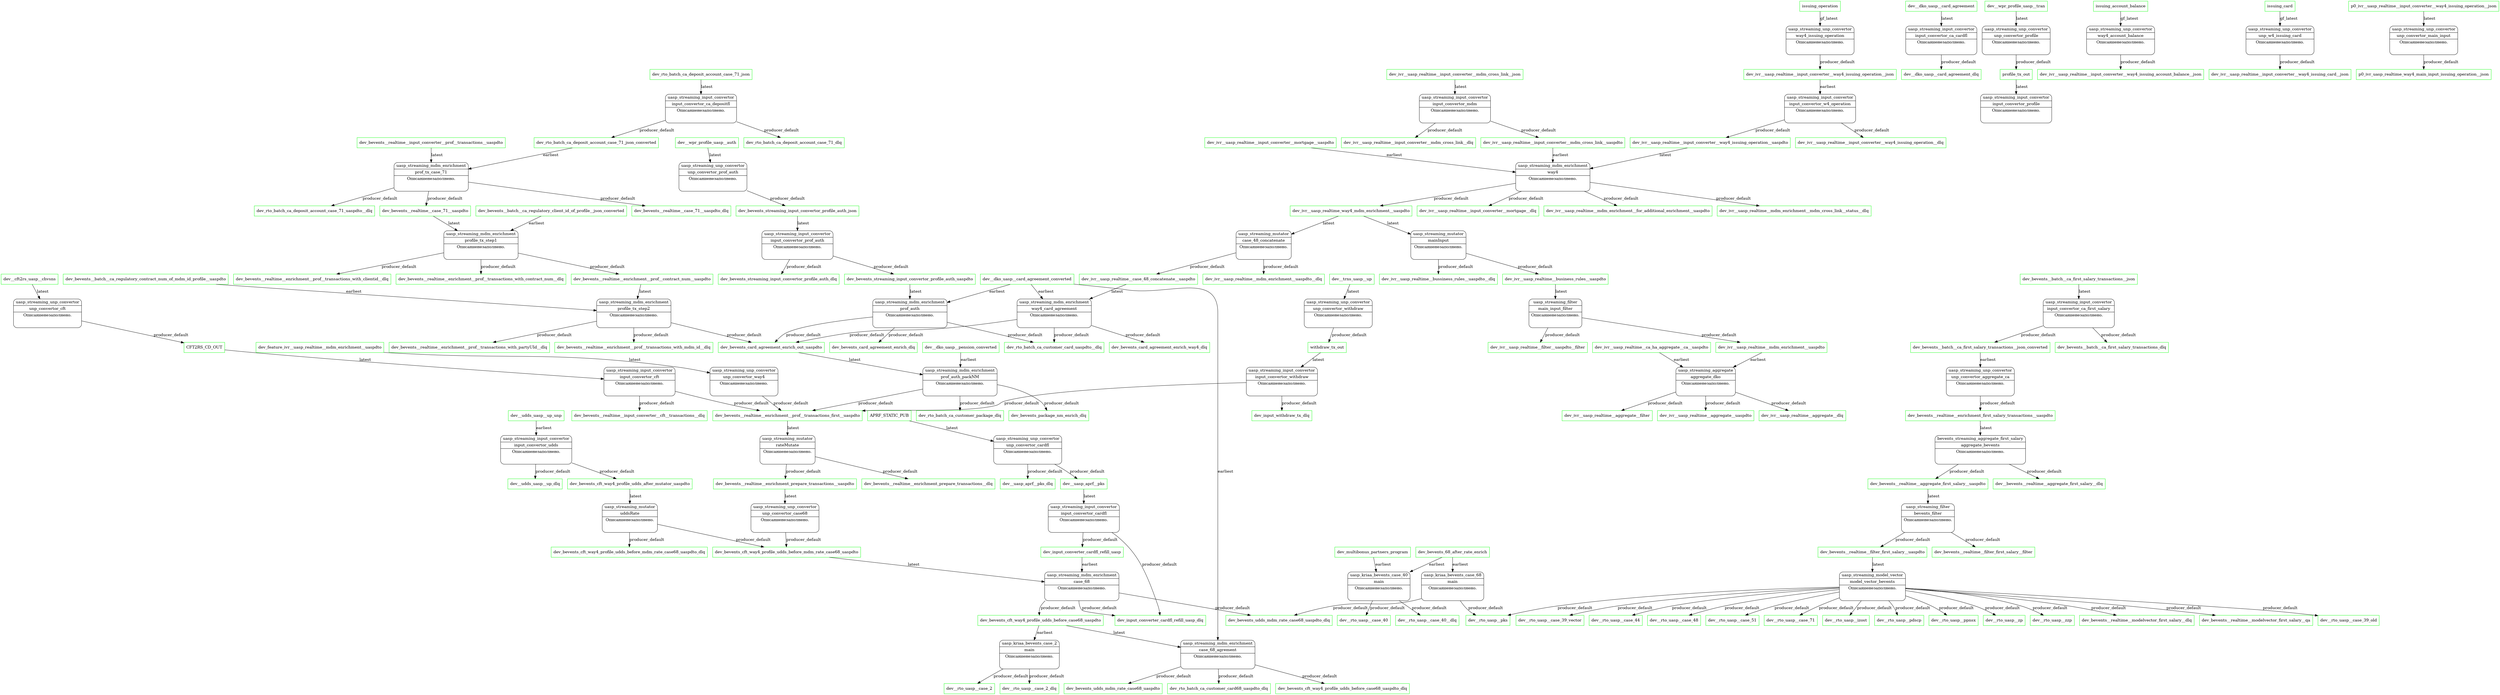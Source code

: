 @startuml
digraph dfd{
	node[shape=record]

APRF_STATIC_PUB [label="APRF_STATIC_PUB" shape=box color=Green];
uasp_streaming_unp_convertor_unp_convertor_cardfl [label="{<f0> uasp_streaming_unp_convertor |<f1> unp_convertor_cardfl|<f2> Описание не заполнено.\n\n\n}" shape=Mrecord];
bevents_streaming_aggregate_first_salary_aggregate_bevents [label="{<f0> bevents_streaming_aggregate_first_salary |<f1> aggregate_bevents|<f2> Описание не заполнено.\n\n\n}" shape=Mrecord];
dev__bevents__realtime__aggregate_first_salary__dlq [label="dev__bevents__realtime__aggregate_first_salary__dlq" shape=box color=Green];
dev_bevents__realtime__aggregate_first_salary__uaspdto [label="dev_bevents__realtime__aggregate_first_salary__uaspdto" shape=box color=Green];
CFT2RS_CD_OUT [label="CFT2RS_CD_OUT" shape=box color=Green];
uasp_streaming_input_convertor_input_convertor_cft [label="{<f0> uasp_streaming_input_convertor |<f1> input_convertor_cft|<f2> Описание не заполнено.\n\n\n}" shape=Mrecord];
dev_bevents_68_after_rate_enrich [label="dev_bevents_68_after_rate_enrich" shape=box color=Green];
uasp_kriaa_bevents_case_40_main [label="{<f0> uasp_kriaa_bevents_case_40 |<f1> main|<f2> Описание не заполнено.\n\n\n}" shape=Mrecord];
uasp_kriaa_bevents_case_68_main [label="{<f0> uasp_kriaa_bevents_case_68 |<f1> main|<f2> Описание не заполнено.\n\n\n}" shape=Mrecord];
dev_bevents__batch__ca_first_salary_transactions__json [label="dev_bevents__batch__ca_first_salary_transactions__json" shape=box color=Green];
uasp_streaming_input_convertor_input_convertor_ca_first_salary [label="{<f0> uasp_streaming_input_convertor |<f1> input_convertor_ca_first_salary|<f2> Описание не заполнено.\n\n\n}" shape=Mrecord];
dev_bevents__batch__ca_first_salary_transactions__json_converted [label="dev_bevents__batch__ca_first_salary_transactions__json_converted" shape=box color=Green];
uasp_streaming_unp_convertor_unp_convertor_aggregate_ca [label="{<f0> uasp_streaming_unp_convertor |<f1> unp_convertor_aggregate_ca|<f2> Описание не заполнено.\n\n\n}" shape=Mrecord];
dev_bevents__batch__ca_regulatory_client_id_of_profile__json_converted [label="dev_bevents__batch__ca_regulatory_client_id_of_profile__json_converted" shape=box color=Green];
uasp_streaming_mdm_enrichment_profile_tx_step1 [label="{<f0> uasp_streaming_mdm_enrichment |<f1> profile_tx_step1|<f2> Описание не заполнено.\n\n\n}" shape=Mrecord];
dev_bevents__batch__ca_regulatory_contract_num_of_mdm_id_profile__uaspdto [label="dev_bevents__batch__ca_regulatory_contract_num_of_mdm_id_profile__uaspdto" shape=box color=Green];
uasp_streaming_mdm_enrichment_profile_tx_step2 [label="{<f0> uasp_streaming_mdm_enrichment |<f1> profile_tx_step2|<f2> Описание не заполнено.\n\n\n}" shape=Mrecord];
dev_bevents_card_agreement_enrich_out_uaspdto [label="dev_bevents_card_agreement_enrich_out_uaspdto" shape=box color=Green];
uasp_streaming_mdm_enrichment_prof_auth_packNM [label="{<f0> uasp_streaming_mdm_enrichment |<f1> prof_auth_packNM|<f2> Описание не заполнено.\n\n\n}" shape=Mrecord];
dev_bevents_cft_way4_profile_udds_after_mutator_uaspdto [label="dev_bevents_cft_way4_profile_udds_after_mutator_uaspdto" shape=box color=Green];
uasp_streaming_mutator_uddsRate [label="{<f0> uasp_streaming_mutator |<f1> uddsRate|<f2> Описание не заполнено.\n\n\n}" shape=Mrecord];
dev_bevents_cft_way4_profile_udds_before_case68_uaspdto [label="dev_bevents_cft_way4_profile_udds_before_case68_uaspdto" shape=box color=Green];
uasp_kriaa_bevents_case_2_main [label="{<f0> uasp_kriaa_bevents_case_2 |<f1> main|<f2> Описание не заполнено.\n\n\n}" shape=Mrecord];
dev_bevents_cft_way4_profile_udds_before_case68_uaspdto [label="dev_bevents_cft_way4_profile_udds_before_case68_uaspdto" shape=box color=Green];
uasp_streaming_mdm_enrichment_case_68_agrement [label="{<f0> uasp_streaming_mdm_enrichment |<f1> case_68_agrement|<f2> Описание не заполнено.\n\n\n}" shape=Mrecord];
dev_bevents_cft_way4_profile_udds_before_mdm_rate_case68_uaspdto [label="dev_bevents_cft_way4_profile_udds_before_mdm_rate_case68_uaspdto" shape=box color=Green];
uasp_streaming_mdm_enrichment_case_68 [label="{<f0> uasp_streaming_mdm_enrichment |<f1> case_68|<f2> Описание не заполнено.\n\n\n}" shape=Mrecord];
dev_bevents__realtime__aggregate_first_salary__uaspdto [label="dev_bevents__realtime__aggregate_first_salary__uaspdto" shape=box color=Green];
uasp_streaming_filter_bevents_filter [label="{<f0> uasp_streaming_filter |<f1> bevents_filter|<f2> Описание не заполнено.\n\n\n}" shape=Mrecord];
dev_bevents__realtime__case_71__uaspdto [label="dev_bevents__realtime__case_71__uaspdto" shape=box color=Green];
dev_bevents__realtime__enrichment_first_salary_transactions__uaspdto [label="dev_bevents__realtime__enrichment_first_salary_transactions__uaspdto" shape=box color=Green];
dev_bevents__realtime__enrichment_prepare_transactions__uaspdto [label="dev_bevents__realtime__enrichment_prepare_transactions__uaspdto" shape=box color=Green];
uasp_streaming_unp_convertor_unp_convertor_case68 [label="{<f0> uasp_streaming_unp_convertor |<f1> unp_convertor_case68|<f2> Описание не заполнено.\n\n\n}" shape=Mrecord];
dev_bevents__realtime__enrichment__prof__contract_num__uaspdto [label="dev_bevents__realtime__enrichment__prof__contract_num__uaspdto" shape=box color=Green];
dev_bevents__realtime__enrichment__prof__transactions_first__uaspdto [label="dev_bevents__realtime__enrichment__prof__transactions_first__uaspdto" shape=box color=Green];
uasp_streaming_mutator_rateMutate [label="{<f0> uasp_streaming_mutator |<f1> rateMutate|<f2> Описание не заполнено.\n\n\n}" shape=Mrecord];
dev_bevents__realtime__filter_first_salary__uaspdto [label="dev_bevents__realtime__filter_first_salary__uaspdto" shape=box color=Green];
uasp_streaming_model_vector_model_vector_bevents [label="{<f0> uasp_streaming_model_vector |<f1> model_vector_bevents|<f2> Описание не заполнено.\n\n\n}" shape=Mrecord];
dev_bevents__realtime__input_converter__prof__transactions__uaspdto [label="dev_bevents__realtime__input_converter__prof__transactions__uaspdto" shape=box color=Green];
uasp_streaming_mdm_enrichment_prof_tx_case_71 [label="{<f0> uasp_streaming_mdm_enrichment |<f1> prof_tx_case_71|<f2> Описание не заполнено.\n\n\n}" shape=Mrecord];
dev_bevents_streaming_input_convertor_profile_auth_json [label="dev_bevents_streaming_input_convertor_profile_auth_json" shape=box color=Green];
uasp_streaming_input_convertor_input_convertor_prof_auth [label="{<f0> uasp_streaming_input_convertor |<f1> input_convertor_prof_auth|<f2> Описание не заполнено.\n\n\n}" shape=Mrecord];
dev_bevents_streaming_input_convertor_profile_auth_uaspdto [label="dev_bevents_streaming_input_convertor_profile_auth_uaspdto" shape=box color=Green];
uasp_streaming_mdm_enrichment_prof_auth [label="{<f0> uasp_streaming_mdm_enrichment |<f1> prof_auth|<f2> Описание не заполнено.\n\n\n}" shape=Mrecord];
dev__cft2rs_uasp__chvsns [label="dev__cft2rs_uasp__chvsns" shape=box color=Green];
uasp_streaming_unp_convertor_unp_convertor_cft [label="{<f0> uasp_streaming_unp_convertor |<f1> unp_convertor_cft|<f2> Описание не заполнено.\n\n\n}" shape=Mrecord];
dev__dko_uasp__card_agreement [label="dev__dko_uasp__card_agreement" shape=box color=Green];
uasp_streaming_input_convertor_input_convertor_ca_cardfl [label="{<f0> uasp_streaming_input_convertor |<f1> input_convertor_ca_cardfl|<f2> Описание не заполнено.\n\n\n}" shape=Mrecord];
dev__dko_uasp__card_agreement_converted [label="dev__dko_uasp__card_agreement_converted" shape=box color=Green];
uasp_streaming_mdm_enrichment_way4_card_agreement [label="{<f0> uasp_streaming_mdm_enrichment |<f1> way4_card_agreement|<f2> Описание не заполнено.\n\n\n}" shape=Mrecord];
dev__dko_uasp__pension_converted [label="dev__dko_uasp__pension_converted" shape=box color=Green];
dev_feature_ivr__uasp_realtime__mdm_enrichment__uaspdto [label="dev_feature_ivr__uasp_realtime__mdm_enrichment__uaspdto" shape=box color=Green];
uasp_streaming_unp_convertor_unp_convertor_way4 [label="{<f0> uasp_streaming_unp_convertor |<f1> unp_convertor_way4|<f2> Описание не заполнено.\n\n\n}" shape=Mrecord];
dev_input_converter_cardfl_refill_uasp [label="dev_input_converter_cardfl_refill_uasp" shape=box color=Green];
dev_ivr__uasp_realtime__business_rules__uaspdto [label="dev_ivr__uasp_realtime__business_rules__uaspdto" shape=box color=Green];
uasp_streaming_filter_main_input_filter [label="{<f0> uasp_streaming_filter |<f1> main_input_filter|<f2> Описание не заполнено.\n\n\n}" shape=Mrecord];
dev_ivr__uasp_realtime__ca_ha_aggregate__ca__uaspdto [label="dev_ivr__uasp_realtime__ca_ha_aggregate__ca__uaspdto" shape=box color=Green];
uasp_streaming_aggregate_aggregate_dko [label="{<f0> uasp_streaming_aggregate |<f1> aggregate_dko|<f2> Описание не заполнено.\n\n\n}" shape=Mrecord];
dev_ivr__uasp_realtime__case_48_concatenate__uaspdto [label="dev_ivr__uasp_realtime__case_48_concatenate__uaspdto" shape=box color=Green];
dev_ivr__uasp_realtime__input_converter__mdm_cross_link__json [label="dev_ivr__uasp_realtime__input_converter__mdm_cross_link__json" shape=box color=Green];
uasp_streaming_input_convertor_input_convertor_mdm [label="{<f0> uasp_streaming_input_convertor |<f1> input_convertor_mdm|<f2> Описание не заполнено.\n\n\n}" shape=Mrecord];
dev_ivr__uasp_realtime__input_converter__mdm_cross_link__uaspdto [label="dev_ivr__uasp_realtime__input_converter__mdm_cross_link__uaspdto" shape=box color=Green];
uasp_streaming_mdm_enrichment_way4 [label="{<f0> uasp_streaming_mdm_enrichment |<f1> way4|<f2> Описание не заполнено.\n\n\n}" shape=Mrecord];
dev_ivr__uasp_realtime__input_converter__mortgage__uaspdto [label="dev_ivr__uasp_realtime__input_converter__mortgage__uaspdto" shape=box color=Green];
dev_ivr__uasp_realtime__input_converter__way4_issuing_operation__json [label="dev_ivr__uasp_realtime__input_converter__way4_issuing_operation__json" shape=box color=Green];
uasp_streaming_input_convertor_input_convertor_w4_operation [label="{<f0> uasp_streaming_input_convertor |<f1> input_convertor_w4_operation|<f2> Описание не заполнено.\n\n\n}" shape=Mrecord];
dev_ivr__uasp_realtime__input_converter__way4_issuing_operation__uaspdto [label="dev_ivr__uasp_realtime__input_converter__way4_issuing_operation__uaspdto" shape=box color=Green];
dev_ivr__uasp_realtime__mdm_enrichment__uaspdto [label="dev_ivr__uasp_realtime__mdm_enrichment__uaspdto" shape=box color=Green];
dev_ivr__uasp_realtime_way4_mdm_enrichment__uaspdto [label="dev_ivr__uasp_realtime_way4_mdm_enrichment__uaspdto" shape=box color=Green];
uasp_streaming_mutator_case_48_concatenate [label="{<f0> uasp_streaming_mutator |<f1> case_48_concatenate|<f2> Описание не заполнено.\n\n\n}" shape=Mrecord];
uasp_streaming_mutator_mainInput [label="{<f0> uasp_streaming_mutator |<f1> mainInput|<f2> Описание не заполнено.\n\n\n}" shape=Mrecord];
dev_multibonus_partners_program [label="dev_multibonus_partners_program" shape=box color=Green];
dev_rto_batch_ca_deposit_account_case_71_json [label="dev_rto_batch_ca_deposit_account_case_71_json" shape=box color=Green];
uasp_streaming_input_convertor_input_convertor_ca_depositfl [label="{<f0> uasp_streaming_input_convertor |<f1> input_convertor_ca_depositfl|<f2> Описание не заполнено.\n\n\n}" shape=Mrecord];
dev_rto_batch_ca_deposit_account_case_71_json_converted [label="dev_rto_batch_ca_deposit_account_case_71_json_converted" shape=box color=Green];
dev__trns_uasp__up [label="dev__trns_uasp__up" shape=box color=Green];
uasp_streaming_unp_convertor_unp_convertor_withdraw [label="{<f0> uasp_streaming_unp_convertor |<f1> unp_convertor_withdraw|<f2> Описание не заполнено.\n\n\n}" shape=Mrecord];
dev__uasp_aprf__pks [label="dev__uasp_aprf__pks" shape=box color=Green];
uasp_streaming_input_convertor_input_convertor_cardfl [label="{<f0> uasp_streaming_input_convertor |<f1> input_convertor_cardfl|<f2> Описание не заполнено.\n\n\n}" shape=Mrecord];
dev__udds_uasp__up_unp [label="dev__udds_uasp__up_unp" shape=box color=Green];
uasp_streaming_input_convertor_input_convertor_udds [label="{<f0> uasp_streaming_input_convertor |<f1> input_convertor_udds|<f2> Описание не заполнено.\n\n\n}" shape=Mrecord];
dev__wpr_profile_uasp__auth [label="dev__wpr_profile_uasp__auth" shape=box color=Green];
uasp_streaming_unp_convertor_unp_convertor_prof_auth [label="{<f0> uasp_streaming_unp_convertor |<f1> unp_convertor_prof_auth|<f2> Описание не заполнено.\n\n\n}" shape=Mrecord];
dev__wpr_profile_uasp__tran [label="dev__wpr_profile_uasp__tran" shape=box color=Green];
uasp_streaming_unp_convertor_unp_convertor_profile [label="{<f0> uasp_streaming_unp_convertor |<f1> unp_convertor_profile|<f2> Описание не заполнено.\n\n\n}" shape=Mrecord];
issuing_account_balance [label="issuing_account_balance" shape=box color=Green];
uasp_streaming_unp_convertor_way4_account_balance [label="{<f0> uasp_streaming_unp_convertor |<f1> way4_account_balance|<f2> Описание не заполнено.\n\n\n}" shape=Mrecord];
issuing_card [label="issuing_card" shape=box color=Green];
uasp_streaming_unp_convertor_unp_w4_issuing_card [label="{<f0> uasp_streaming_unp_convertor |<f1> unp_w4_issuing_card|<f2> Описание не заполнено.\n\n\n}" shape=Mrecord];
issuing_operation [label="issuing_operation" shape=box color=Green];
uasp_streaming_unp_convertor_way4_issuing_operation [label="{<f0> uasp_streaming_unp_convertor |<f1> way4_issuing_operation|<f2> Описание не заполнено.\n\n\n}" shape=Mrecord];
p0_ivr__uasp_realtime__input_converter__way4_issuing_operation__json [label="p0_ivr__uasp_realtime__input_converter__way4_issuing_operation__json" shape=box color=Green];
uasp_streaming_unp_convertor_unp_convertor_main_input [label="{<f0> uasp_streaming_unp_convertor |<f1> unp_convertor_main_input|<f2> Описание не заполнено.\n\n\n}" shape=Mrecord];
profile_tx_out [label="profile_tx_out" shape=box color=Green];
uasp_streaming_input_convertor_input_convertor_profile [label="{<f0> uasp_streaming_input_convertor |<f1> input_convertor_profile|<f2> Описание не заполнено.\n\n\n}" shape=Mrecord];
dev__rto_uasp__case_2 [label="dev__rto_uasp__case_2" shape=box color=Green];
dev__rto_uasp__case_2_dlq [label="dev__rto_uasp__case_2_dlq" shape=box color=Green];
dev__rto_uasp__case_40 [label="dev__rto_uasp__case_40" shape=box color=Green];
dev__rto_uasp__case_40__dlq [label="dev__rto_uasp__case_40__dlq" shape=box color=Green];
dev_bevents_udds_mdm_rate_case68_uaspdto_dlq [label="dev_bevents_udds_mdm_rate_case68_uaspdto_dlq" shape=box color=Green];
dev__rto_uasp__pks [label="dev__rto_uasp__pks" shape=box color=Green];
dev_ivr__uasp_realtime__aggregate__dlq [label="dev_ivr__uasp_realtime__aggregate__dlq" shape=box color=Green];
dev_ivr__uasp_realtime__aggregate__filter [label="dev_ivr__uasp_realtime__aggregate__filter" shape=box color=Green];
dev_ivr__uasp_realtime__aggregate__uaspdto [label="dev_ivr__uasp_realtime__aggregate__uaspdto" shape=box color=Green];
dev_bevents__realtime__filter_first_salary__filter [label="dev_bevents__realtime__filter_first_salary__filter" shape=box color=Green];
dev_bevents__realtime__filter_first_salary__uaspdto [label="dev_bevents__realtime__filter_first_salary__uaspdto" shape=box color=Green];
dev_ivr__uasp_realtime__filter__uaspdto__filter [label="dev_ivr__uasp_realtime__filter__uaspdto__filter" shape=box color=Green];
dev_ivr__uasp_realtime__mdm_enrichment__uaspdto [label="dev_ivr__uasp_realtime__mdm_enrichment__uaspdto" shape=box color=Green];
dev__dko_uasp__card_agreement_dlq [label="dev__dko_uasp__card_agreement_dlq" shape=box color=Green];
dev_rto_batch_ca_deposit_account_case_71_dlq [label="dev_rto_batch_ca_deposit_account_case_71_dlq" shape=box color=Green];
dev_rto_batch_ca_deposit_account_case_71_json_converted [label="dev_rto_batch_ca_deposit_account_case_71_json_converted" shape=box color=Green];
dev_bevents__batch__ca_first_salary_transactions_dlq [label="dev_bevents__batch__ca_first_salary_transactions_dlq" shape=box color=Green];
dev_bevents__batch__ca_first_salary_transactions__json_converted [label="dev_bevents__batch__ca_first_salary_transactions__json_converted" shape=box color=Green];
dev_input_converter_cardfl_refill_uasp [label="dev_input_converter_cardfl_refill_uasp" shape=box color=Green];
dev_input_converter_cardfl_refill_uasp_dlq [label="dev_input_converter_cardfl_refill_uasp_dlq" shape=box color=Green];
dev_bevents__realtime__enrichment__prof__transactions_first__uaspdto [label="dev_bevents__realtime__enrichment__prof__transactions_first__uaspdto" shape=box color=Green];
dev_bevents__realtime__input_converter__cft__transactions__dlq [label="dev_bevents__realtime__input_converter__cft__transactions__dlq" shape=box color=Green];
dev_ivr__uasp_realtime__input_converter__mdm_cross_link__dlq [label="dev_ivr__uasp_realtime__input_converter__mdm_cross_link__dlq" shape=box color=Green];
dev_ivr__uasp_realtime__input_converter__mdm_cross_link__uaspdto [label="dev_ivr__uasp_realtime__input_converter__mdm_cross_link__uaspdto" shape=box color=Green];
dev_bevents_streaming_input_convertor_profile_auth_dlq [label="dev_bevents_streaming_input_convertor_profile_auth_dlq" shape=box color=Green];
dev_bevents_streaming_input_convertor_profile_auth_uaspdto [label="dev_bevents_streaming_input_convertor_profile_auth_uaspdto" shape=box color=Green];
dev_bevents_cft_way4_profile_udds_after_mutator_uaspdto [label="dev_bevents_cft_way4_profile_udds_after_mutator_uaspdto" shape=box color=Green];
dev__udds_uasp__up_dlq [label="dev__udds_uasp__up_dlq" shape=box color=Green];
dev_ivr__uasp_realtime__input_converter__way4_issuing_operation__dlq [label="dev_ivr__uasp_realtime__input_converter__way4_issuing_operation__dlq" shape=box color=Green];
dev_ivr__uasp_realtime__input_converter__way4_issuing_operation__uaspdto [label="dev_ivr__uasp_realtime__input_converter__way4_issuing_operation__uaspdto" shape=box color=Green];
uasp_streaming_input_convertor_input_convertor_withdraw [label="{<f0> uasp_streaming_input_convertor |<f1> input_convertor_withdraw|<f2> Описание не заполнено.\n\n\n}" shape=Mrecord];
dev_input_withdraw_tx_dlq [label="dev_input_withdraw_tx_dlq" shape=box color=Green];
dev_bevents_cft_way4_profile_udds_before_case68_uaspdto [label="dev_bevents_cft_way4_profile_udds_before_case68_uaspdto" shape=box color=Green];
dev_bevents_cft_way4_profile_udds_before_case68_uaspdto_dlq [label="dev_bevents_cft_way4_profile_udds_before_case68_uaspdto_dlq" shape=box color=Green];
dev_bevents_udds_mdm_rate_case68_uaspdto [label="dev_bevents_udds_mdm_rate_case68_uaspdto" shape=box color=Green];
dev_rto_batch_ca_customer_card68_uaspdto_dlq [label="dev_rto_batch_ca_customer_card68_uaspdto_dlq" shape=box color=Green];
dev_bevents_card_agreement_enrich_dlq [label="dev_bevents_card_agreement_enrich_dlq" shape=box color=Green];
dev_bevents_card_agreement_enrich_out_uaspdto [label="dev_bevents_card_agreement_enrich_out_uaspdto" shape=box color=Green];
dev_rto_batch_ca_customer_card_uaspdto__dlq [label="dev_rto_batch_ca_customer_card_uaspdto__dlq" shape=box color=Green];
dev_bevents_package_nm_enrich_dlq [label="dev_bevents_package_nm_enrich_dlq" shape=box color=Green];
dev_rto_batch_ca_customer_package_dlq [label="dev_rto_batch_ca_customer_package_dlq" shape=box color=Green];
dev_bevents__realtime__enrichment__prof__contract_num__uaspdto [label="dev_bevents__realtime__enrichment__prof__contract_num__uaspdto" shape=box color=Green];
dev_bevents__realtime__enrichment__prof__transactions_with_clientid__dlq [label="dev_bevents__realtime__enrichment__prof__transactions_with_clientid__dlq" shape=box color=Green];
dev_bevents__realtime__enrichment__prof__transactions_with_contract_num__dlq [label="dev_bevents__realtime__enrichment__prof__transactions_with_contract_num__dlq" shape=box color=Green];
dev_bevents__realtime__enrichment__prof__transactions_with_mdm_id__dlq [label="dev_bevents__realtime__enrichment__prof__transactions_with_mdm_id__dlq" shape=box color=Green];
dev_bevents__realtime__enrichment__prof__transactions_with_partyUId__dlq [label="dev_bevents__realtime__enrichment__prof__transactions_with_partyUId__dlq" shape=box color=Green];
dev_bevents__realtime__case_71__uaspdto [label="dev_bevents__realtime__case_71__uaspdto" shape=box color=Green];
dev_bevents__realtime__case_71__uaspdto_dlq [label="dev_bevents__realtime__case_71__uaspdto_dlq" shape=box color=Green];
dev_rto_batch_ca_deposit_account_case_71_uaspdto__dlq [label="dev_rto_batch_ca_deposit_account_case_71_uaspdto__dlq" shape=box color=Green];
dev_ivr__uasp_realtime__input_converter__mortgage__dlq [label="dev_ivr__uasp_realtime__input_converter__mortgage__dlq" shape=box color=Green];
dev_ivr__uasp_realtime__mdm_enrichment__for_additional_enrichment__uaspdto [label="dev_ivr__uasp_realtime__mdm_enrichment__for_additional_enrichment__uaspdto" shape=box color=Green];
dev_ivr__uasp_realtime__mdm_enrichment__mdm_cross_link__status__dlq [label="dev_ivr__uasp_realtime__mdm_enrichment__mdm_cross_link__status__dlq" shape=box color=Green];
dev_ivr__uasp_realtime_way4_mdm_enrichment__uaspdto [label="dev_ivr__uasp_realtime_way4_mdm_enrichment__uaspdto" shape=box color=Green];
dev_bevents_card_agreement_enrich_way4_dlq [label="dev_bevents_card_agreement_enrich_way4_dlq" shape=box color=Green];
dev_bevents__realtime__modelvector_first_salary__dlq [label="dev_bevents__realtime__modelvector_first_salary__dlq" shape=box color=Green];
dev_bevents__realtime__modelvector_first_salary__qa [label="dev_bevents__realtime__modelvector_first_salary__qa" shape=box color=Green];
dev__rto_uasp__case_39_old [label="dev__rto_uasp__case_39_old" shape=box color=Green];
dev__rto_uasp__case_39_vector [label="dev__rto_uasp__case_39_vector" shape=box color=Green];
dev__rto_uasp__case_44 [label="dev__rto_uasp__case_44" shape=box color=Green];
dev__rto_uasp__case_48 [label="dev__rto_uasp__case_48" shape=box color=Green];
dev__rto_uasp__case_51 [label="dev__rto_uasp__case_51" shape=box color=Green];
dev__rto_uasp__case_71 [label="dev__rto_uasp__case_71" shape=box color=Green];
dev__rto_uasp__izost [label="dev__rto_uasp__izost" shape=box color=Green];
dev__rto_uasp__pdscp [label="dev__rto_uasp__pdscp" shape=box color=Green];
dev__rto_uasp__ppnsx [label="dev__rto_uasp__ppnsx" shape=box color=Green];
dev__rto_uasp__zp [label="dev__rto_uasp__zp" shape=box color=Green];
dev__rto_uasp__zzp [label="dev__rto_uasp__zzp" shape=box color=Green];
dev_ivr__uasp_realtime__case_48_concatenate__uaspdto [label="dev_ivr__uasp_realtime__case_48_concatenate__uaspdto" shape=box color=Green];
dev_ivr__uasp_realtime__mdm_enrichment__uaspdto__dlq [label="dev_ivr__uasp_realtime__mdm_enrichment__uaspdto__dlq" shape=box color=Green];
dev_ivr__uasp_realtime__business_rules__uaspdto [label="dev_ivr__uasp_realtime__business_rules__uaspdto" shape=box color=Green];
dev_ivr__uasp_realtime__bussiness_rules__uaspdto__dlq [label="dev_ivr__uasp_realtime__bussiness_rules__uaspdto__dlq" shape=box color=Green];
dev_bevents__realtime__enrichment_prepare_transactions__dlq [label="dev_bevents__realtime__enrichment_prepare_transactions__dlq" shape=box color=Green];
dev_bevents__realtime__enrichment_prepare_transactions__uaspdto [label="dev_bevents__realtime__enrichment_prepare_transactions__uaspdto" shape=box color=Green];
dev_bevents_cft_way4_profile_udds_before_mdm_rate_case68_uaspdto [label="dev_bevents_cft_way4_profile_udds_before_mdm_rate_case68_uaspdto" shape=box color=Green];
dev_bevents_cft_way4_profile_udds_before_mdm_rate_case68_uaspdto_dlq [label="dev_bevents_cft_way4_profile_udds_before_mdm_rate_case68_uaspdto_dlq" shape=box color=Green];
dev_bevents__realtime__enrichment_first_salary_transactions__uaspdto [label="dev_bevents__realtime__enrichment_first_salary_transactions__uaspdto" shape=box color=Green];
dev__uasp_aprf__pks [label="dev__uasp_aprf__pks" shape=box color=Green];
dev__uasp_aprf__pks_dlq [label="dev__uasp_aprf__pks_dlq" shape=box color=Green];
CFT2RS_CD_OUT [label="CFT2RS_CD_OUT" shape=box color=Green];
p0_ivr_uasp_realtime_way4_main_input_issuing_operation__json [label="p0_ivr_uasp_realtime_way4_main_input_issuing_operation__json" shape=box color=Green];
dev_bevents_streaming_input_convertor_profile_auth_json [label="dev_bevents_streaming_input_convertor_profile_auth_json" shape=box color=Green];
profile_tx_out [label="profile_tx_out" shape=box color=Green];
withdraw_tx_out [label="withdraw_tx_out" shape=box color=Green];
dev_ivr__uasp_realtime__input_converter__way4_issuing_card__json [label="dev_ivr__uasp_realtime__input_converter__way4_issuing_card__json" shape=box color=Green];
dev_ivr__uasp_realtime__input_converter__way4_issuing_account_balance__json [label="dev_ivr__uasp_realtime__input_converter__way4_issuing_account_balance__json" shape=box color=Green];
dev_ivr__uasp_realtime__input_converter__way4_issuing_operation__json [label="dev_ivr__uasp_realtime__input_converter__way4_issuing_operation__json" shape=box color=Green];
withdraw_tx_out [label="withdraw_tx_out" shape=box color=Green];
APRF_STATIC_PUB -> uasp_streaming_unp_convertor_unp_convertor_cardfl[label="latest"]
bevents_streaming_aggregate_first_salary_aggregate_bevents -> dev__bevents__realtime__aggregate_first_salary__dlq[label="producer_default"]
bevents_streaming_aggregate_first_salary_aggregate_bevents -> dev_bevents__realtime__aggregate_first_salary__uaspdto[label="producer_default"]
CFT2RS_CD_OUT -> uasp_streaming_input_convertor_input_convertor_cft[label="latest"]
dev_bevents_68_after_rate_enrich -> uasp_kriaa_bevents_case_40_main[label="earliest"]
dev_bevents_68_after_rate_enrich -> uasp_kriaa_bevents_case_68_main[label="earliest"]
dev_bevents__batch__ca_first_salary_transactions__json -> uasp_streaming_input_convertor_input_convertor_ca_first_salary[label="latest"]
dev_bevents__batch__ca_first_salary_transactions__json_converted -> uasp_streaming_unp_convertor_unp_convertor_aggregate_ca[label="earliest"]
dev_bevents__batch__ca_regulatory_client_id_of_profile__json_converted -> uasp_streaming_mdm_enrichment_profile_tx_step1[label="earliest"]
dev_bevents__batch__ca_regulatory_contract_num_of_mdm_id_profile__uaspdto -> uasp_streaming_mdm_enrichment_profile_tx_step2[label="earliest"]
dev_bevents_card_agreement_enrich_out_uaspdto -> uasp_streaming_mdm_enrichment_prof_auth_packNM[label="latest"]
dev_bevents_cft_way4_profile_udds_after_mutator_uaspdto -> uasp_streaming_mutator_uddsRate[label="latest"]
dev_bevents_cft_way4_profile_udds_before_case68_uaspdto -> uasp_kriaa_bevents_case_2_main[label="earliest"]
dev_bevents_cft_way4_profile_udds_before_case68_uaspdto -> uasp_streaming_mdm_enrichment_case_68_agrement[label="latest"]
dev_bevents_cft_way4_profile_udds_before_mdm_rate_case68_uaspdto -> uasp_streaming_mdm_enrichment_case_68[label="latest"]
dev_bevents__realtime__aggregate_first_salary__uaspdto -> uasp_streaming_filter_bevents_filter[label="latest"]
dev_bevents__realtime__case_71__uaspdto -> uasp_streaming_mdm_enrichment_profile_tx_step1[label="latest"]
dev_bevents__realtime__enrichment_first_salary_transactions__uaspdto -> bevents_streaming_aggregate_first_salary_aggregate_bevents[label="latest"]
dev_bevents__realtime__enrichment_prepare_transactions__uaspdto -> uasp_streaming_unp_convertor_unp_convertor_case68[label="latest"]
dev_bevents__realtime__enrichment__prof__contract_num__uaspdto -> uasp_streaming_mdm_enrichment_profile_tx_step2[label="latest"]
dev_bevents__realtime__enrichment__prof__transactions_first__uaspdto -> uasp_streaming_mutator_rateMutate[label="latest"]
dev_bevents__realtime__filter_first_salary__uaspdto -> uasp_streaming_model_vector_model_vector_bevents[label="latest"]
dev_bevents__realtime__input_converter__prof__transactions__uaspdto -> uasp_streaming_mdm_enrichment_prof_tx_case_71[label="latest"]
dev_bevents_streaming_input_convertor_profile_auth_json -> uasp_streaming_input_convertor_input_convertor_prof_auth[label="latest"]
dev_bevents_streaming_input_convertor_profile_auth_uaspdto -> uasp_streaming_mdm_enrichment_prof_auth[label="latest"]
dev__cft2rs_uasp__chvsns -> uasp_streaming_unp_convertor_unp_convertor_cft[label="latest"]
dev__dko_uasp__card_agreement -> uasp_streaming_input_convertor_input_convertor_ca_cardfl[label="latest"]
dev__dko_uasp__card_agreement_converted -> uasp_streaming_mdm_enrichment_case_68_agrement[label="earliest"]
dev__dko_uasp__card_agreement_converted -> uasp_streaming_mdm_enrichment_prof_auth[label="earliest"]
dev__dko_uasp__card_agreement_converted -> uasp_streaming_mdm_enrichment_way4_card_agreement[label="earliest"]
dev__dko_uasp__pension_converted -> uasp_streaming_mdm_enrichment_prof_auth_packNM[label="earliest"]
dev_feature_ivr__uasp_realtime__mdm_enrichment__uaspdto -> uasp_streaming_unp_convertor_unp_convertor_way4[label="latest"]
dev_input_converter_cardfl_refill_uasp -> uasp_streaming_mdm_enrichment_case_68[label="earliest"]
dev_ivr__uasp_realtime__business_rules__uaspdto -> uasp_streaming_filter_main_input_filter[label="latest"]
dev_ivr__uasp_realtime__ca_ha_aggregate__ca__uaspdto -> uasp_streaming_aggregate_aggregate_dko[label="earliest"]
dev_ivr__uasp_realtime__case_48_concatenate__uaspdto -> uasp_streaming_mdm_enrichment_way4_card_agreement[label="latest"]
dev_ivr__uasp_realtime__input_converter__mdm_cross_link__json -> uasp_streaming_input_convertor_input_convertor_mdm[label="latest"]
dev_ivr__uasp_realtime__input_converter__mdm_cross_link__uaspdto -> uasp_streaming_mdm_enrichment_way4[label="earliest"]
dev_ivr__uasp_realtime__input_converter__mortgage__uaspdto -> uasp_streaming_mdm_enrichment_way4[label="earliest"]
dev_ivr__uasp_realtime__input_converter__way4_issuing_operation__json -> uasp_streaming_input_convertor_input_convertor_w4_operation[label="earliest"]
dev_ivr__uasp_realtime__input_converter__way4_issuing_operation__uaspdto -> uasp_streaming_mdm_enrichment_way4[label="latest"]
dev_ivr__uasp_realtime__mdm_enrichment__uaspdto -> uasp_streaming_aggregate_aggregate_dko[label="earliest"]
dev_ivr__uasp_realtime_way4_mdm_enrichment__uaspdto -> uasp_streaming_mutator_case_48_concatenate[label="latest"]
dev_ivr__uasp_realtime_way4_mdm_enrichment__uaspdto -> uasp_streaming_mutator_mainInput[label="latest"]
dev_multibonus_partners_program -> uasp_kriaa_bevents_case_40_main[label="earliest"]
dev_rto_batch_ca_deposit_account_case_71_json -> uasp_streaming_input_convertor_input_convertor_ca_depositfl[label="latest"]
dev_rto_batch_ca_deposit_account_case_71_json_converted -> uasp_streaming_mdm_enrichment_prof_tx_case_71[label="earliest"]
dev__trns_uasp__up -> uasp_streaming_unp_convertor_unp_convertor_withdraw[label="latest"]
dev__uasp_aprf__pks -> uasp_streaming_input_convertor_input_convertor_cardfl[label="latest"]
dev__udds_uasp__up_unp -> uasp_streaming_input_convertor_input_convertor_udds[label="earliest"]
dev__wpr_profile_uasp__auth -> uasp_streaming_unp_convertor_unp_convertor_prof_auth[label="latest"]
dev__wpr_profile_uasp__tran -> uasp_streaming_unp_convertor_unp_convertor_profile[label="latest"]
issuing_account_balance -> uasp_streaming_unp_convertor_way4_account_balance[label="gf_latest"]
issuing_card -> uasp_streaming_unp_convertor_unp_w4_issuing_card[label="gf_latest"]
issuing_operation -> uasp_streaming_unp_convertor_way4_issuing_operation[label="gf_latest"]
p0_ivr__uasp_realtime__input_converter__way4_issuing_operation__json -> uasp_streaming_unp_convertor_unp_convertor_main_input[label="latest"]
profile_tx_out -> uasp_streaming_input_convertor_input_convertor_profile[label="latest"]
uasp_kriaa_bevents_case_2_main -> dev__rto_uasp__case_2[label="producer_default"]
uasp_kriaa_bevents_case_2_main -> dev__rto_uasp__case_2_dlq[label="producer_default"]
uasp_kriaa_bevents_case_40_main -> dev__rto_uasp__case_40[label="producer_default"]
uasp_kriaa_bevents_case_40_main -> dev__rto_uasp__case_40__dlq[label="producer_default"]
uasp_kriaa_bevents_case_68_main -> dev_bevents_udds_mdm_rate_case68_uaspdto_dlq[label="producer_default"]
uasp_kriaa_bevents_case_68_main -> dev__rto_uasp__pks[label="producer_default"]
uasp_streaming_aggregate_aggregate_dko -> dev_ivr__uasp_realtime__aggregate__dlq[label="producer_default"]
uasp_streaming_aggregate_aggregate_dko -> dev_ivr__uasp_realtime__aggregate__filter[label="producer_default"]
uasp_streaming_aggregate_aggregate_dko -> dev_ivr__uasp_realtime__aggregate__uaspdto[label="producer_default"]
uasp_streaming_filter_bevents_filter -> dev_bevents__realtime__filter_first_salary__filter[label="producer_default"]
uasp_streaming_filter_bevents_filter -> dev_bevents__realtime__filter_first_salary__uaspdto[label="producer_default"]
uasp_streaming_filter_main_input_filter -> dev_ivr__uasp_realtime__filter__uaspdto__filter[label="producer_default"]
uasp_streaming_filter_main_input_filter -> dev_ivr__uasp_realtime__mdm_enrichment__uaspdto[label="producer_default"]
uasp_streaming_input_convertor_input_convertor_ca_cardfl -> dev__dko_uasp__card_agreement_dlq[label="producer_default"]
uasp_streaming_input_convertor_input_convertor_ca_depositfl -> dev_rto_batch_ca_deposit_account_case_71_dlq[label="producer_default"]
uasp_streaming_input_convertor_input_convertor_ca_depositfl -> dev_rto_batch_ca_deposit_account_case_71_json_converted[label="producer_default"]
uasp_streaming_input_convertor_input_convertor_ca_first_salary -> dev_bevents__batch__ca_first_salary_transactions_dlq[label="producer_default"]
uasp_streaming_input_convertor_input_convertor_ca_first_salary -> dev_bevents__batch__ca_first_salary_transactions__json_converted[label="producer_default"]
uasp_streaming_input_convertor_input_convertor_cardfl -> dev_input_converter_cardfl_refill_uasp[label="producer_default"]
uasp_streaming_input_convertor_input_convertor_cardfl -> dev_input_converter_cardfl_refill_uasp_dlq[label="producer_default"]
uasp_streaming_input_convertor_input_convertor_cft -> dev_bevents__realtime__enrichment__prof__transactions_first__uaspdto[label="producer_default"]
uasp_streaming_input_convertor_input_convertor_cft -> dev_bevents__realtime__input_converter__cft__transactions__dlq[label="producer_default"]
uasp_streaming_input_convertor_input_convertor_mdm -> dev_ivr__uasp_realtime__input_converter__mdm_cross_link__dlq[label="producer_default"]
uasp_streaming_input_convertor_input_convertor_mdm -> dev_ivr__uasp_realtime__input_converter__mdm_cross_link__uaspdto[label="producer_default"]
uasp_streaming_input_convertor_input_convertor_prof_auth -> dev_bevents_streaming_input_convertor_profile_auth_dlq[label="producer_default"]
uasp_streaming_input_convertor_input_convertor_prof_auth -> dev_bevents_streaming_input_convertor_profile_auth_uaspdto[label="producer_default"]
uasp_streaming_input_convertor_input_convertor_udds -> dev_bevents_cft_way4_profile_udds_after_mutator_uaspdto[label="producer_default"]
uasp_streaming_input_convertor_input_convertor_udds -> dev__udds_uasp__up_dlq[label="producer_default"]
uasp_streaming_input_convertor_input_convertor_w4_operation -> dev_ivr__uasp_realtime__input_converter__way4_issuing_operation__dlq[label="producer_default"]
uasp_streaming_input_convertor_input_convertor_w4_operation -> dev_ivr__uasp_realtime__input_converter__way4_issuing_operation__uaspdto[label="producer_default"]
uasp_streaming_input_convertor_input_convertor_withdraw -> dev_bevents__realtime__enrichment__prof__transactions_first__uaspdto[label="producer_default"]
uasp_streaming_input_convertor_input_convertor_withdraw -> dev_input_withdraw_tx_dlq[label="producer_default"]
uasp_streaming_mdm_enrichment_case_68 -> dev_bevents_cft_way4_profile_udds_before_case68_uaspdto[label="producer_default"]
uasp_streaming_mdm_enrichment_case_68 -> dev_bevents_udds_mdm_rate_case68_uaspdto_dlq[label="producer_default"]
uasp_streaming_mdm_enrichment_case_68 -> dev_input_converter_cardfl_refill_uasp_dlq[label="producer_default"]
uasp_streaming_mdm_enrichment_case_68_agrement -> dev_bevents_cft_way4_profile_udds_before_case68_uaspdto_dlq[label="producer_default"]
uasp_streaming_mdm_enrichment_case_68_agrement -> dev_bevents_udds_mdm_rate_case68_uaspdto[label="producer_default"]
uasp_streaming_mdm_enrichment_case_68_agrement -> dev_rto_batch_ca_customer_card68_uaspdto_dlq[label="producer_default"]
uasp_streaming_mdm_enrichment_prof_auth -> dev_bevents_card_agreement_enrich_dlq[label="producer_default"]
uasp_streaming_mdm_enrichment_prof_auth -> dev_bevents_card_agreement_enrich_out_uaspdto[label="producer_default"]
uasp_streaming_mdm_enrichment_prof_auth -> dev_rto_batch_ca_customer_card_uaspdto__dlq[label="producer_default"]
uasp_streaming_mdm_enrichment_prof_auth_packNM -> dev_bevents_package_nm_enrich_dlq[label="producer_default"]
uasp_streaming_mdm_enrichment_prof_auth_packNM -> dev_bevents__realtime__enrichment__prof__transactions_first__uaspdto[label="producer_default"]
uasp_streaming_mdm_enrichment_prof_auth_packNM -> dev_rto_batch_ca_customer_package_dlq[label="producer_default"]
uasp_streaming_mdm_enrichment_profile_tx_step1 -> dev_bevents__realtime__enrichment__prof__contract_num__uaspdto[label="producer_default"]
uasp_streaming_mdm_enrichment_profile_tx_step1 -> dev_bevents__realtime__enrichment__prof__transactions_with_clientid__dlq[label="producer_default"]
uasp_streaming_mdm_enrichment_profile_tx_step1 -> dev_bevents__realtime__enrichment__prof__transactions_with_contract_num__dlq[label="producer_default"]
uasp_streaming_mdm_enrichment_profile_tx_step2 -> dev_bevents_card_agreement_enrich_out_uaspdto[label="producer_default"]
uasp_streaming_mdm_enrichment_profile_tx_step2 -> dev_bevents__realtime__enrichment__prof__transactions_with_mdm_id__dlq[label="producer_default"]
uasp_streaming_mdm_enrichment_profile_tx_step2 -> dev_bevents__realtime__enrichment__prof__transactions_with_partyUId__dlq[label="producer_default"]
uasp_streaming_mdm_enrichment_prof_tx_case_71 -> dev_bevents__realtime__case_71__uaspdto[label="producer_default"]
uasp_streaming_mdm_enrichment_prof_tx_case_71 -> dev_bevents__realtime__case_71__uaspdto_dlq[label="producer_default"]
uasp_streaming_mdm_enrichment_prof_tx_case_71 -> dev_rto_batch_ca_deposit_account_case_71_uaspdto__dlq[label="producer_default"]
uasp_streaming_mdm_enrichment_way4 -> dev_ivr__uasp_realtime__input_converter__mortgage__dlq[label="producer_default"]
uasp_streaming_mdm_enrichment_way4 -> dev_ivr__uasp_realtime__mdm_enrichment__for_additional_enrichment__uaspdto[label="producer_default"]
uasp_streaming_mdm_enrichment_way4 -> dev_ivr__uasp_realtime__mdm_enrichment__mdm_cross_link__status__dlq[label="producer_default"]
uasp_streaming_mdm_enrichment_way4 -> dev_ivr__uasp_realtime_way4_mdm_enrichment__uaspdto[label="producer_default"]
uasp_streaming_mdm_enrichment_way4_card_agreement -> dev_bevents_card_agreement_enrich_out_uaspdto[label="producer_default"]
uasp_streaming_mdm_enrichment_way4_card_agreement -> dev_bevents_card_agreement_enrich_way4_dlq[label="producer_default"]
uasp_streaming_mdm_enrichment_way4_card_agreement -> dev_rto_batch_ca_customer_card_uaspdto__dlq[label="producer_default"]
uasp_streaming_model_vector_model_vector_bevents -> dev_bevents__realtime__modelvector_first_salary__dlq[label="producer_default"]
uasp_streaming_model_vector_model_vector_bevents -> dev_bevents__realtime__modelvector_first_salary__qa[label="producer_default"]
uasp_streaming_model_vector_model_vector_bevents -> dev__rto_uasp__case_39_old[label="producer_default"]
uasp_streaming_model_vector_model_vector_bevents -> dev__rto_uasp__case_39_vector[label="producer_default"]
uasp_streaming_model_vector_model_vector_bevents -> dev__rto_uasp__case_44[label="producer_default"]
uasp_streaming_model_vector_model_vector_bevents -> dev__rto_uasp__case_48[label="producer_default"]
uasp_streaming_model_vector_model_vector_bevents -> dev__rto_uasp__case_51[label="producer_default"]
uasp_streaming_model_vector_model_vector_bevents -> dev__rto_uasp__case_71[label="producer_default"]
uasp_streaming_model_vector_model_vector_bevents -> dev__rto_uasp__izost[label="producer_default"]
uasp_streaming_model_vector_model_vector_bevents -> dev__rto_uasp__pdscp[label="producer_default"]
uasp_streaming_model_vector_model_vector_bevents -> dev__rto_uasp__pks[label="producer_default"]
uasp_streaming_model_vector_model_vector_bevents -> dev__rto_uasp__ppnsx[label="producer_default"]
uasp_streaming_model_vector_model_vector_bevents -> dev__rto_uasp__zp[label="producer_default"]
uasp_streaming_model_vector_model_vector_bevents -> dev__rto_uasp__zzp[label="producer_default"]
uasp_streaming_mutator_case_48_concatenate -> dev_ivr__uasp_realtime__case_48_concatenate__uaspdto[label="producer_default"]
uasp_streaming_mutator_case_48_concatenate -> dev_ivr__uasp_realtime__mdm_enrichment__uaspdto__dlq[label="producer_default"]
uasp_streaming_mutator_mainInput -> dev_ivr__uasp_realtime__business_rules__uaspdto[label="producer_default"]
uasp_streaming_mutator_mainInput -> dev_ivr__uasp_realtime__bussiness_rules__uaspdto__dlq[label="producer_default"]
uasp_streaming_mutator_rateMutate -> dev_bevents__realtime__enrichment_prepare_transactions__dlq[label="producer_default"]
uasp_streaming_mutator_rateMutate -> dev_bevents__realtime__enrichment_prepare_transactions__uaspdto[label="producer_default"]
uasp_streaming_mutator_uddsRate -> dev_bevents_cft_way4_profile_udds_before_mdm_rate_case68_uaspdto[label="producer_default"]
uasp_streaming_mutator_uddsRate -> dev_bevents_cft_way4_profile_udds_before_mdm_rate_case68_uaspdto_dlq[label="producer_default"]
uasp_streaming_unp_convertor_unp_convertor_aggregate_ca -> dev_bevents__realtime__enrichment_first_salary_transactions__uaspdto[label="producer_default"]
uasp_streaming_unp_convertor_unp_convertor_cardfl -> dev__uasp_aprf__pks[label="producer_default"]
uasp_streaming_unp_convertor_unp_convertor_cardfl -> dev__uasp_aprf__pks_dlq[label="producer_default"]
uasp_streaming_unp_convertor_unp_convertor_case68 -> dev_bevents_cft_way4_profile_udds_before_mdm_rate_case68_uaspdto[label="producer_default"]
uasp_streaming_unp_convertor_unp_convertor_cft -> CFT2RS_CD_OUT[label="producer_default"]
uasp_streaming_unp_convertor_unp_convertor_main_input -> p0_ivr_uasp_realtime_way4_main_input_issuing_operation__json[label="producer_default"]
uasp_streaming_unp_convertor_unp_convertor_prof_auth -> dev_bevents_streaming_input_convertor_profile_auth_json[label="producer_default"]
uasp_streaming_unp_convertor_unp_convertor_profile -> profile_tx_out[label="producer_default"]
uasp_streaming_unp_convertor_unp_convertor_way4 -> dev_bevents__realtime__enrichment__prof__transactions_first__uaspdto[label="producer_default"]
uasp_streaming_unp_convertor_unp_convertor_withdraw -> withdraw_tx_out[label="producer_default"]
uasp_streaming_unp_convertor_unp_w4_issuing_card -> dev_ivr__uasp_realtime__input_converter__way4_issuing_card__json[label="producer_default"]
uasp_streaming_unp_convertor_way4_account_balance -> dev_ivr__uasp_realtime__input_converter__way4_issuing_account_balance__json[label="producer_default"]
uasp_streaming_unp_convertor_way4_issuing_operation -> dev_ivr__uasp_realtime__input_converter__way4_issuing_operation__json[label="producer_default"]
withdraw_tx_out -> uasp_streaming_input_convertor_input_convertor_withdraw[label="latest"]

}
@enduml
